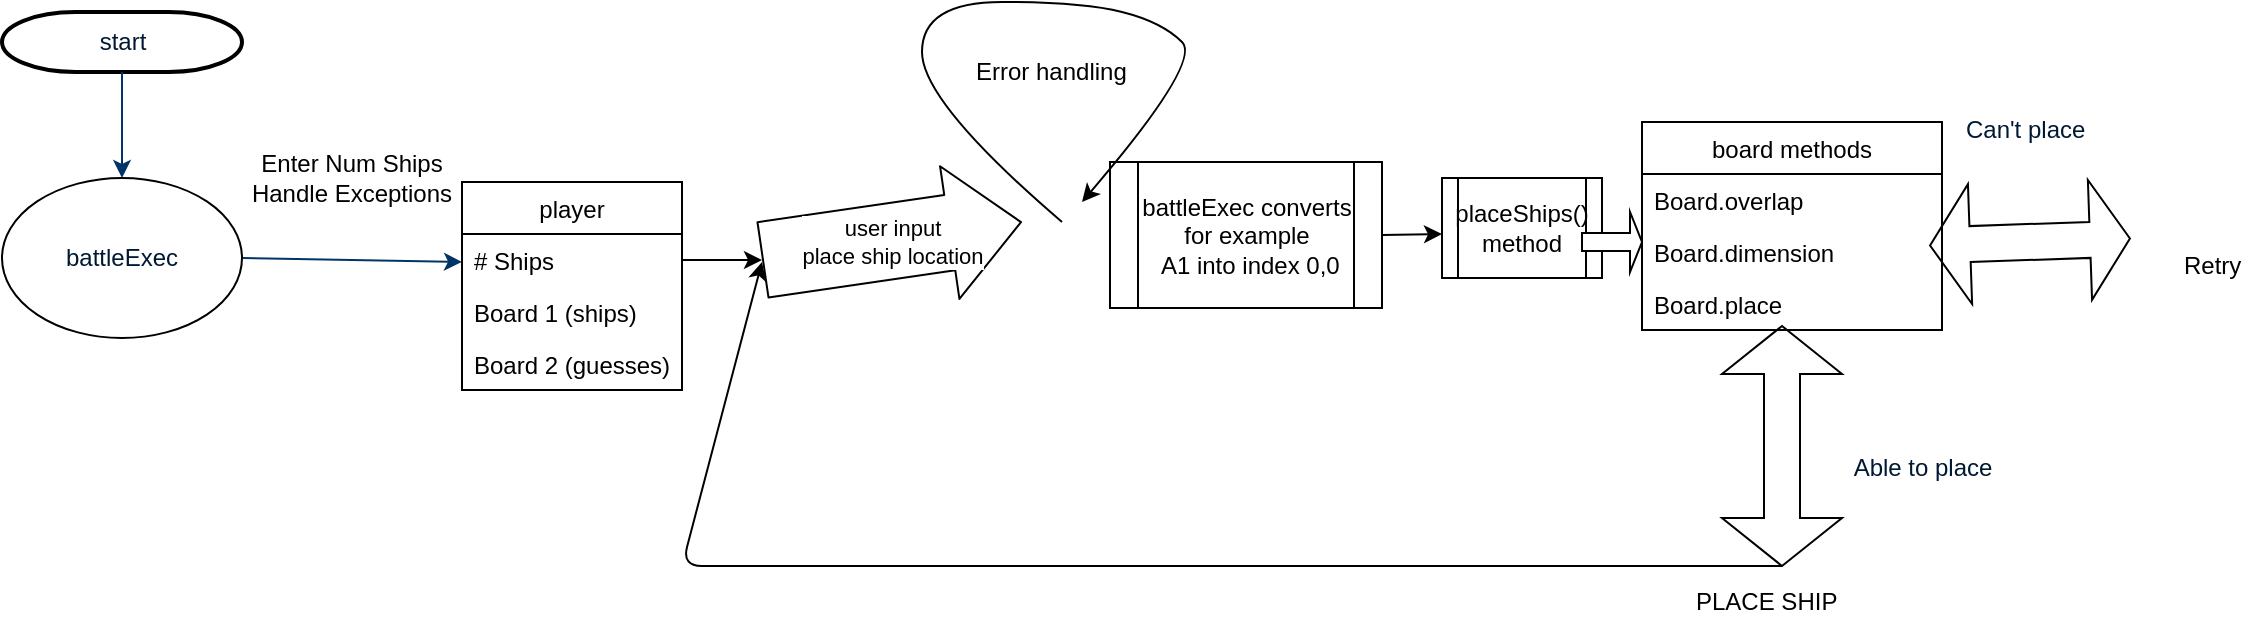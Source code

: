 <mxfile version="11.2.8" type="github" pages="1"><diagram id="6a731a19-8d31-9384-78a2-239565b7b9f0" name="Page-1"><mxGraphModel dx="1408" dy="760" grid="1" gridSize="10" guides="1" tooltips="1" connect="1" arrows="1" fold="1" page="1" pageScale="1" pageWidth="1169" pageHeight="827" background="#ffffff" math="0" shadow="0"><root><mxCell id="0"/><mxCell id="1" parent="0"/><mxCell id="2" value="start" style="shape=mxgraph.flowchart.terminator;fillColor=#FFFFFF;strokeColor=#000000;strokeWidth=2;gradientColor=none;gradientDirection=north;fontColor=#001933;fontStyle=0;html=1;" parent="1" vertex="1"><mxGeometry x="30" y="45" width="120" height="30" as="geometry"/></mxCell><mxCell id="7" style="fontColor=#001933;fontStyle=1;strokeColor=#003366;strokeWidth=1;html=1;" parent="1" source="2" target="vqh8tiSDqQWqH8rNFyjv-57" edge="1"><mxGeometry relative="1" as="geometry"><mxPoint x="320" y="130" as="targetPoint"/></mxGeometry></mxCell><mxCell id="8" style="fontColor=#001933;fontStyle=1;strokeColor=#003366;strokeWidth=1;html=1;exitX=1;exitY=0.5;exitDx=0;exitDy=0;" parent="1" source="vqh8tiSDqQWqH8rNFyjv-57" edge="1"><mxGeometry relative="1" as="geometry"><mxPoint x="169.5" y="167" as="sourcePoint"/><mxPoint x="260" y="170" as="targetPoint"/><Array as="points"/></mxGeometry></mxCell><mxCell id="46" value="Can't place" style="text;fontColor=#001933;fontStyle=0;html=1;strokeColor=none;gradientColor=none;fillColor=none;strokeWidth=2;" parent="1" vertex="1"><mxGeometry x="1010" y="90" width="70" height="26" as="geometry"/></mxCell><mxCell id="49" value="Able to place" style="text;fontColor=#001933;fontStyle=0;html=1;strokeColor=none;gradientColor=none;fillColor=none;strokeWidth=2;align=center;" parent="1" vertex="1"><mxGeometry x="970" y="259" width="40" height="26" as="geometry"/></mxCell><mxCell id="vqh8tiSDqQWqH8rNFyjv-57" value="&lt;span style=&quot;color: rgb(0 , 25 , 51)&quot;&gt;battleExec&lt;/span&gt;" style="ellipse;whiteSpace=wrap;html=1;" vertex="1" parent="1"><mxGeometry x="30" y="128" width="120" height="80" as="geometry"/></mxCell><mxCell id="vqh8tiSDqQWqH8rNFyjv-59" value="Enter Num Ships&lt;br&gt;Handle Exceptions" style="text;html=1;strokeColor=none;fillColor=none;align=center;verticalAlign=middle;whiteSpace=wrap;rounded=0;" vertex="1" parent="1"><mxGeometry x="130" y="93" width="150" height="70" as="geometry"/></mxCell><mxCell id="vqh8tiSDqQWqH8rNFyjv-70" value="user input &lt;br&gt;place ship location" style="shape=flexArrow;endArrow=classic;html=1;endWidth=28;endSize=11.67;width=38;" edge="1" parent="1"><mxGeometry width="50" height="50" relative="1" as="geometry"><mxPoint x="410" y="169" as="sourcePoint"/><mxPoint x="540" y="150" as="targetPoint"/><Array as="points"/></mxGeometry></mxCell><mxCell id="vqh8tiSDqQWqH8rNFyjv-80" value="player" style="swimlane;fontStyle=0;childLayout=stackLayout;horizontal=1;startSize=26;fillColor=none;horizontalStack=0;resizeParent=1;resizeParentMax=0;resizeLast=0;collapsible=1;marginBottom=0;" vertex="1" parent="1"><mxGeometry x="260" y="130" width="110" height="104" as="geometry"/></mxCell><mxCell id="vqh8tiSDqQWqH8rNFyjv-81" value="# Ships" style="text;strokeColor=none;fillColor=none;align=left;verticalAlign=top;spacingLeft=4;spacingRight=4;overflow=hidden;rotatable=0;points=[[0,0.5],[1,0.5]];portConstraint=eastwest;" vertex="1" parent="vqh8tiSDqQWqH8rNFyjv-80"><mxGeometry y="26" width="110" height="26" as="geometry"/></mxCell><mxCell id="vqh8tiSDqQWqH8rNFyjv-82" value="Board 1 (ships)" style="text;strokeColor=none;fillColor=none;align=left;verticalAlign=top;spacingLeft=4;spacingRight=4;overflow=hidden;rotatable=0;points=[[0,0.5],[1,0.5]];portConstraint=eastwest;" vertex="1" parent="vqh8tiSDqQWqH8rNFyjv-80"><mxGeometry y="52" width="110" height="26" as="geometry"/></mxCell><mxCell id="vqh8tiSDqQWqH8rNFyjv-83" value="Board 2 (guesses)" style="text;strokeColor=none;fillColor=none;align=left;verticalAlign=top;spacingLeft=4;spacingRight=4;overflow=hidden;rotatable=0;points=[[0,0.5],[1,0.5]];portConstraint=eastwest;" vertex="1" parent="vqh8tiSDqQWqH8rNFyjv-80"><mxGeometry y="78" width="110" height="26" as="geometry"/></mxCell><mxCell id="vqh8tiSDqQWqH8rNFyjv-84" value="PLACE SHIP" style="text;html=1;resizable=0;points=[];autosize=1;align=left;verticalAlign=top;spacingTop=-4;" vertex="1" parent="1"><mxGeometry x="875" y="330" width="90" height="20" as="geometry"/></mxCell><mxCell id="vqh8tiSDqQWqH8rNFyjv-85" value="" style="shape=doubleArrow;whiteSpace=wrap;html=1;rotation=-90;" vertex="1" parent="1"><mxGeometry x="860" y="232" width="120" height="60" as="geometry"/></mxCell><mxCell id="vqh8tiSDqQWqH8rNFyjv-87" value="" style="shape=doubleArrow;whiteSpace=wrap;html=1;rotation=178;" vertex="1" parent="1"><mxGeometry x="994" y="130" width="100" height="60" as="geometry"/></mxCell><mxCell id="vqh8tiSDqQWqH8rNFyjv-98" value="Error handling" style="text;html=1;resizable=0;points=[];autosize=1;align=left;verticalAlign=top;spacingTop=-4;" vertex="1" parent="1"><mxGeometry x="515" y="65" width="90" height="20" as="geometry"/></mxCell><mxCell id="vqh8tiSDqQWqH8rNFyjv-99" value="board methods" style="swimlane;fontStyle=0;childLayout=stackLayout;horizontal=1;startSize=26;fillColor=none;horizontalStack=0;resizeParent=1;resizeParentMax=0;resizeLast=0;collapsible=1;marginBottom=0;" vertex="1" parent="1"><mxGeometry x="850" y="100" width="150" height="104" as="geometry"/></mxCell><mxCell id="vqh8tiSDqQWqH8rNFyjv-100" value="Board.overlap&#10;" style="text;strokeColor=none;fillColor=none;align=left;verticalAlign=top;spacingLeft=4;spacingRight=4;overflow=hidden;rotatable=0;points=[[0,0.5],[1,0.5]];portConstraint=eastwest;" vertex="1" parent="vqh8tiSDqQWqH8rNFyjv-99"><mxGeometry y="26" width="150" height="26" as="geometry"/></mxCell><mxCell id="vqh8tiSDqQWqH8rNFyjv-101" value="Board.dimension" style="text;strokeColor=none;fillColor=none;align=left;verticalAlign=top;spacingLeft=4;spacingRight=4;overflow=hidden;rotatable=0;points=[[0,0.5],[1,0.5]];portConstraint=eastwest;" vertex="1" parent="vqh8tiSDqQWqH8rNFyjv-99"><mxGeometry y="52" width="150" height="26" as="geometry"/></mxCell><mxCell id="vqh8tiSDqQWqH8rNFyjv-102" value="Board.place" style="text;strokeColor=none;fillColor=none;align=left;verticalAlign=top;spacingLeft=4;spacingRight=4;overflow=hidden;rotatable=0;points=[[0,0.5],[1,0.5]];portConstraint=eastwest;" vertex="1" parent="vqh8tiSDqQWqH8rNFyjv-99"><mxGeometry y="78" width="150" height="26" as="geometry"/></mxCell><mxCell id="vqh8tiSDqQWqH8rNFyjv-103" value="&lt;span style=&quot;text-align: left ; white-space: normal&quot;&gt;battleExec converts for example&lt;/span&gt;&lt;br style=&quot;text-align: left ; white-space: normal&quot;&gt;&lt;span style=&quot;text-align: left ; white-space: normal&quot;&gt;&amp;nbsp;A1 into index 0,0&lt;/span&gt;" style="shape=process;whiteSpace=wrap;html=1;backgroundOutline=1;" vertex="1" parent="1"><mxGeometry x="584" y="120" width="136" height="73" as="geometry"/></mxCell><mxCell id="vqh8tiSDqQWqH8rNFyjv-105" value="Retry" style="text;html=1;resizable=0;points=[];autosize=1;align=left;verticalAlign=top;spacingTop=-4;" vertex="1" parent="1"><mxGeometry x="1119" y="162" width="40" height="20" as="geometry"/></mxCell><mxCell id="vqh8tiSDqQWqH8rNFyjv-106" value="" style="curved=1;endArrow=classic;html=1;" edge="1" parent="1"><mxGeometry width="50" height="50" relative="1" as="geometry"><mxPoint x="560" y="150" as="sourcePoint"/><mxPoint x="570" y="140" as="targetPoint"/><Array as="points"><mxPoint x="490" y="90"/><mxPoint x="490" y="40"/><mxPoint x="570" y="40"/><mxPoint x="610" y="50"/><mxPoint x="630" y="70"/></Array></mxGeometry></mxCell><mxCell id="vqh8tiSDqQWqH8rNFyjv-108" value="" style="endArrow=classic;html=1;exitX=1;exitY=0.5;exitDx=0;exitDy=0;" edge="1" parent="1" source="vqh8tiSDqQWqH8rNFyjv-103"><mxGeometry width="50" height="50" relative="1" as="geometry"><mxPoint x="30" y="420" as="sourcePoint"/><mxPoint x="750" y="156" as="targetPoint"/></mxGeometry></mxCell><mxCell id="vqh8tiSDqQWqH8rNFyjv-109" value="placeShips()&lt;br&gt;method" style="shape=process;whiteSpace=wrap;html=1;backgroundOutline=1;" vertex="1" parent="1"><mxGeometry x="750" y="128" width="80" height="50" as="geometry"/></mxCell><mxCell id="vqh8tiSDqQWqH8rNFyjv-113" value="" style="endArrow=classic;html=1;exitX=0;exitY=0.5;exitDx=0;exitDy=0;exitPerimeter=0;" edge="1" parent="1" source="vqh8tiSDqQWqH8rNFyjv-85"><mxGeometry width="50" height="50" relative="1" as="geometry"><mxPoint x="30" y="420" as="sourcePoint"/><mxPoint x="410" y="170" as="targetPoint"/><Array as="points"><mxPoint x="480" y="322"/><mxPoint x="370" y="322"/></Array></mxGeometry></mxCell><mxCell id="vqh8tiSDqQWqH8rNFyjv-114" value="" style="endArrow=classic;html=1;exitX=1;exitY=0.5;exitDx=0;exitDy=0;" edge="1" parent="1" source="vqh8tiSDqQWqH8rNFyjv-81"><mxGeometry width="50" height="50" relative="1" as="geometry"><mxPoint x="30" y="420" as="sourcePoint"/><mxPoint x="410" y="169" as="targetPoint"/></mxGeometry></mxCell><mxCell id="vqh8tiSDqQWqH8rNFyjv-115" value="" style="shape=singleArrow;whiteSpace=wrap;html=1;" vertex="1" parent="1"><mxGeometry x="820" y="145" width="30" height="30" as="geometry"/></mxCell></root></mxGraphModel></diagram></mxfile>